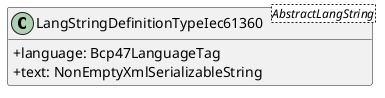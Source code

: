 @startuml
skinparam classAttributeIconSize 0
hide methods

class LangStringDefinitionTypeIec61360<AbstractLangString> {
  +language: Bcp47LanguageTag 
  +text: NonEmptyXmlSerializableString 
}
@enduml